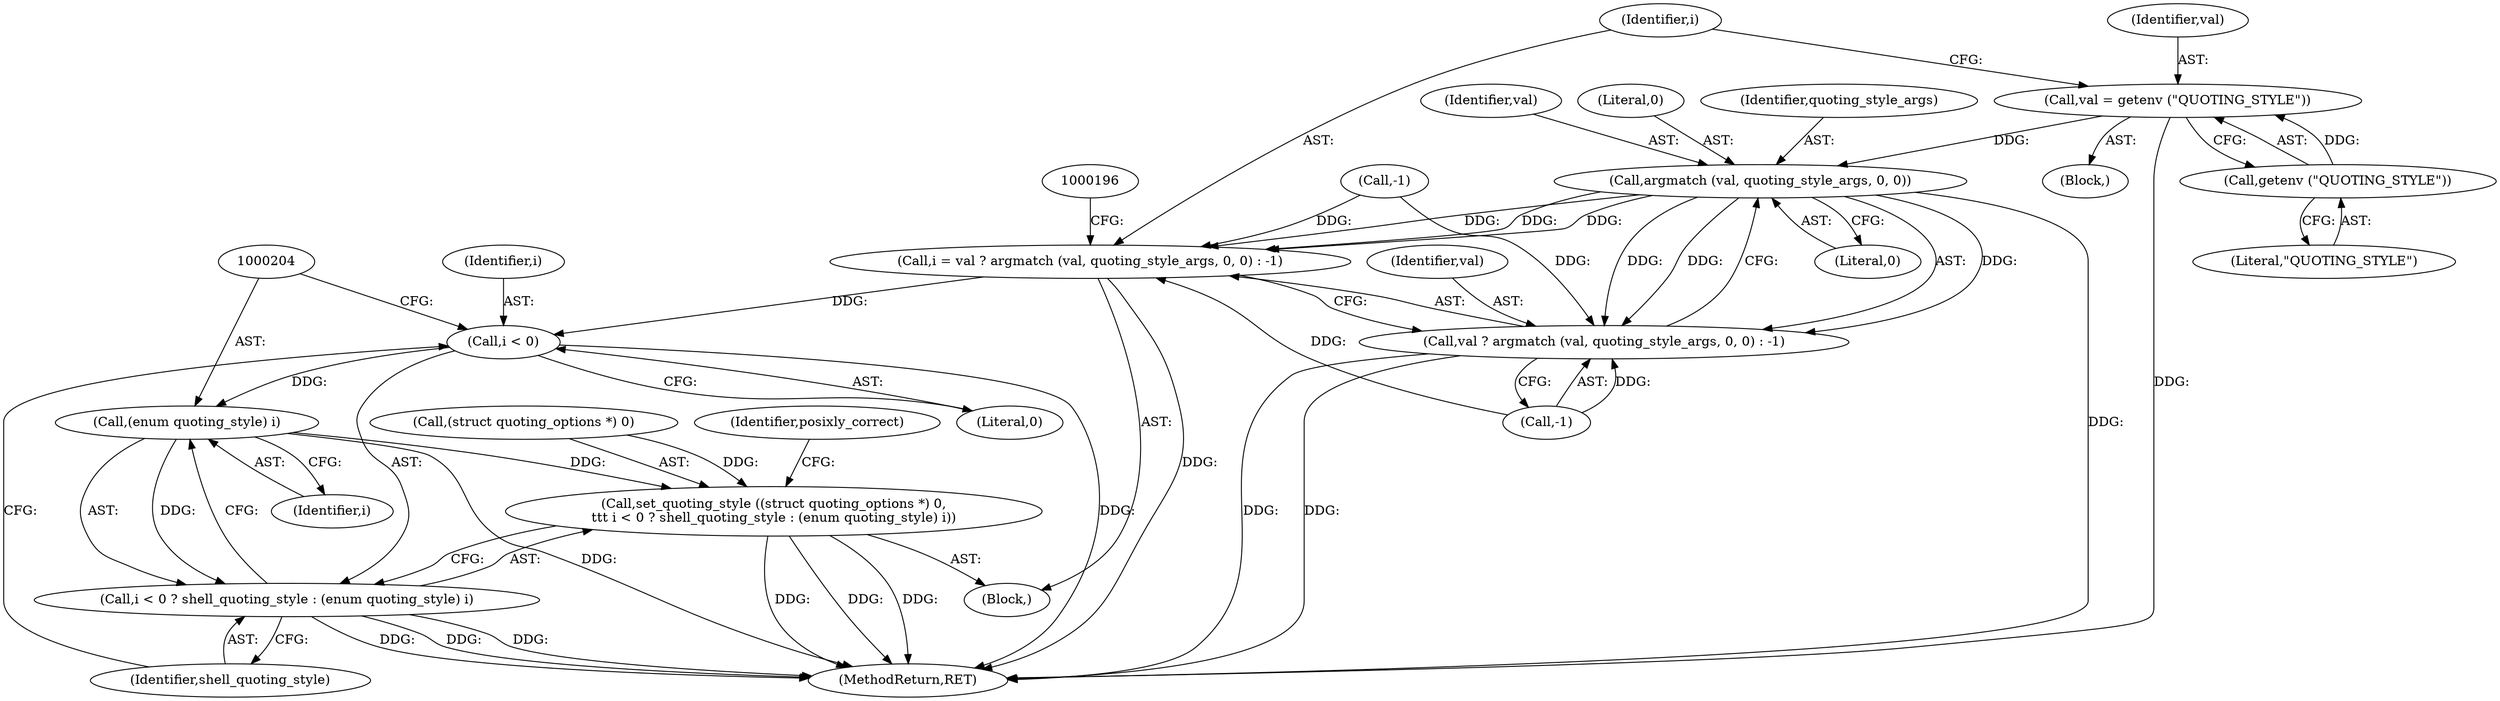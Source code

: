 digraph "0_savannah_17953b5893f7c9835f0dd2a704ba04e0371d2cbd@pointer" {
"1000187" [label="(Call,argmatch (val, quoting_style_args, 0, 0))"];
"1000177" [label="(Call,val = getenv (\"QUOTING_STYLE\"))"];
"1000179" [label="(Call,getenv (\"QUOTING_STYLE\"))"];
"1000183" [label="(Call,i = val ? argmatch (val, quoting_style_args, 0, 0) : -1)"];
"1000199" [label="(Call,i < 0)"];
"1000203" [label="(Call,(enum quoting_style) i)"];
"1000194" [label="(Call,set_quoting_style ((struct quoting_options *) 0,\n\t\t\t i < 0 ? shell_quoting_style : (enum quoting_style) i))"];
"1000198" [label="(Call,i < 0 ? shell_quoting_style : (enum quoting_style) i)"];
"1000185" [label="(Call,val ? argmatch (val, quoting_style_args, 0, 0) : -1)"];
"1000190" [label="(Literal,0)"];
"1000177" [label="(Call,val = getenv (\"QUOTING_STYLE\"))"];
"1000194" [label="(Call,set_quoting_style ((struct quoting_options *) 0,\n\t\t\t i < 0 ? shell_quoting_style : (enum quoting_style) i))"];
"1000192" [label="(Call,-1)"];
"1000200" [label="(Identifier,i)"];
"1000186" [label="(Identifier,val)"];
"1000184" [label="(Identifier,i)"];
"1000203" [label="(Call,(enum quoting_style) i)"];
"1000195" [label="(Call,(struct quoting_options *) 0)"];
"1000191" [label="(Literal,0)"];
"1000198" [label="(Call,i < 0 ? shell_quoting_style : (enum quoting_style) i)"];
"1000187" [label="(Call,argmatch (val, quoting_style_args, 0, 0))"];
"1000311" [label="(MethodReturn,RET)"];
"1000183" [label="(Call,i = val ? argmatch (val, quoting_style_args, 0, 0) : -1)"];
"1000178" [label="(Identifier,val)"];
"1000126" [label="(Block,)"];
"1000205" [label="(Identifier,i)"];
"1000201" [label="(Literal,0)"];
"1000189" [label="(Identifier,quoting_style_args)"];
"1000175" [label="(Call,-1)"];
"1000180" [label="(Literal,\"QUOTING_STYLE\")"];
"1000188" [label="(Identifier,val)"];
"1000179" [label="(Call,getenv (\"QUOTING_STYLE\"))"];
"1000181" [label="(Block,)"];
"1000202" [label="(Identifier,shell_quoting_style)"];
"1000185" [label="(Call,val ? argmatch (val, quoting_style_args, 0, 0) : -1)"];
"1000199" [label="(Call,i < 0)"];
"1000207" [label="(Identifier,posixly_correct)"];
"1000187" -> "1000185"  [label="AST: "];
"1000187" -> "1000191"  [label="CFG: "];
"1000188" -> "1000187"  [label="AST: "];
"1000189" -> "1000187"  [label="AST: "];
"1000190" -> "1000187"  [label="AST: "];
"1000191" -> "1000187"  [label="AST: "];
"1000185" -> "1000187"  [label="CFG: "];
"1000187" -> "1000311"  [label="DDG: "];
"1000187" -> "1000183"  [label="DDG: "];
"1000187" -> "1000183"  [label="DDG: "];
"1000187" -> "1000183"  [label="DDG: "];
"1000187" -> "1000185"  [label="DDG: "];
"1000187" -> "1000185"  [label="DDG: "];
"1000187" -> "1000185"  [label="DDG: "];
"1000177" -> "1000187"  [label="DDG: "];
"1000177" -> "1000126"  [label="AST: "];
"1000177" -> "1000179"  [label="CFG: "];
"1000178" -> "1000177"  [label="AST: "];
"1000179" -> "1000177"  [label="AST: "];
"1000184" -> "1000177"  [label="CFG: "];
"1000177" -> "1000311"  [label="DDG: "];
"1000179" -> "1000177"  [label="DDG: "];
"1000179" -> "1000180"  [label="CFG: "];
"1000180" -> "1000179"  [label="AST: "];
"1000183" -> "1000181"  [label="AST: "];
"1000183" -> "1000185"  [label="CFG: "];
"1000184" -> "1000183"  [label="AST: "];
"1000185" -> "1000183"  [label="AST: "];
"1000196" -> "1000183"  [label="CFG: "];
"1000183" -> "1000311"  [label="DDG: "];
"1000192" -> "1000183"  [label="DDG: "];
"1000175" -> "1000183"  [label="DDG: "];
"1000183" -> "1000199"  [label="DDG: "];
"1000199" -> "1000198"  [label="AST: "];
"1000199" -> "1000201"  [label="CFG: "];
"1000200" -> "1000199"  [label="AST: "];
"1000201" -> "1000199"  [label="AST: "];
"1000202" -> "1000199"  [label="CFG: "];
"1000204" -> "1000199"  [label="CFG: "];
"1000199" -> "1000311"  [label="DDG: "];
"1000199" -> "1000203"  [label="DDG: "];
"1000203" -> "1000198"  [label="AST: "];
"1000203" -> "1000205"  [label="CFG: "];
"1000204" -> "1000203"  [label="AST: "];
"1000205" -> "1000203"  [label="AST: "];
"1000198" -> "1000203"  [label="CFG: "];
"1000203" -> "1000311"  [label="DDG: "];
"1000203" -> "1000194"  [label="DDG: "];
"1000203" -> "1000198"  [label="DDG: "];
"1000194" -> "1000181"  [label="AST: "];
"1000194" -> "1000198"  [label="CFG: "];
"1000195" -> "1000194"  [label="AST: "];
"1000198" -> "1000194"  [label="AST: "];
"1000207" -> "1000194"  [label="CFG: "];
"1000194" -> "1000311"  [label="DDG: "];
"1000194" -> "1000311"  [label="DDG: "];
"1000194" -> "1000311"  [label="DDG: "];
"1000195" -> "1000194"  [label="DDG: "];
"1000198" -> "1000202"  [label="CFG: "];
"1000202" -> "1000198"  [label="AST: "];
"1000198" -> "1000311"  [label="DDG: "];
"1000198" -> "1000311"  [label="DDG: "];
"1000198" -> "1000311"  [label="DDG: "];
"1000185" -> "1000192"  [label="CFG: "];
"1000186" -> "1000185"  [label="AST: "];
"1000192" -> "1000185"  [label="AST: "];
"1000185" -> "1000311"  [label="DDG: "];
"1000185" -> "1000311"  [label="DDG: "];
"1000192" -> "1000185"  [label="DDG: "];
"1000175" -> "1000185"  [label="DDG: "];
}
